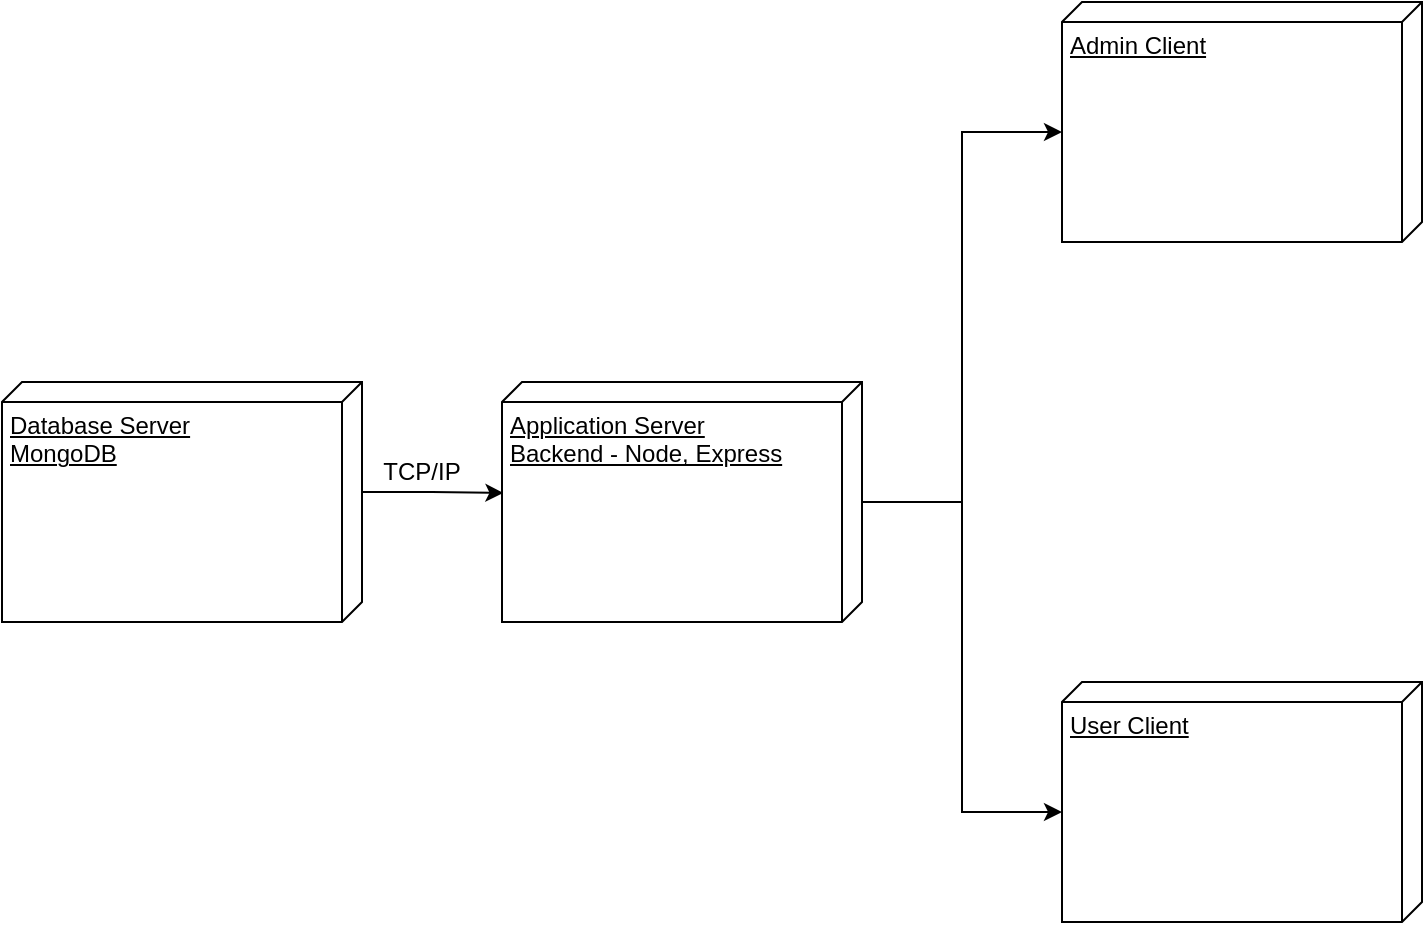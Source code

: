 <mxfile version="17.4.4" type="device"><diagram id="LTHJC_Fx4T_ALOFG_USq" name="Page-1"><mxGraphModel dx="1038" dy="571" grid="1" gridSize="10" guides="1" tooltips="1" connect="1" arrows="1" fold="1" page="1" pageScale="1" pageWidth="850" pageHeight="1100" math="0" shadow="0"><root><mxCell id="0"/><mxCell id="1" parent="0"/><mxCell id="lGwa9W8GUoBjtcdL_OUZ-4" style="edgeStyle=orthogonalEdgeStyle;rounded=0;orthogonalLoop=1;jettySize=auto;html=1;exitX=0;exitY=0;exitDx=55;exitDy=0;exitPerimeter=0;entryX=0.462;entryY=0.996;entryDx=0;entryDy=0;entryPerimeter=0;" edge="1" parent="1" source="lGwa9W8GUoBjtcdL_OUZ-1" target="lGwa9W8GUoBjtcdL_OUZ-2"><mxGeometry relative="1" as="geometry"/></mxCell><mxCell id="lGwa9W8GUoBjtcdL_OUZ-1" value="Database Server&lt;br&gt;MongoDB" style="verticalAlign=top;align=left;spacingTop=8;spacingLeft=2;spacingRight=12;shape=cube;size=10;direction=south;fontStyle=4;html=1;" vertex="1" parent="1"><mxGeometry x="60" y="230" width="180" height="120" as="geometry"/></mxCell><mxCell id="lGwa9W8GUoBjtcdL_OUZ-8" style="edgeStyle=orthogonalEdgeStyle;rounded=0;orthogonalLoop=1;jettySize=auto;html=1;entryX=0;entryY=0;entryDx=65;entryDy=180;entryPerimeter=0;" edge="1" parent="1" source="lGwa9W8GUoBjtcdL_OUZ-2" target="lGwa9W8GUoBjtcdL_OUZ-6"><mxGeometry relative="1" as="geometry"/></mxCell><mxCell id="lGwa9W8GUoBjtcdL_OUZ-10" style="edgeStyle=orthogonalEdgeStyle;rounded=0;orthogonalLoop=1;jettySize=auto;html=1;exitX=0;exitY=0;exitDx=55;exitDy=0;exitPerimeter=0;entryX=0;entryY=0;entryDx=65;entryDy=180;entryPerimeter=0;" edge="1" parent="1" source="lGwa9W8GUoBjtcdL_OUZ-2" target="lGwa9W8GUoBjtcdL_OUZ-7"><mxGeometry relative="1" as="geometry"><Array as="points"><mxPoint x="490" y="290"/><mxPoint x="540" y="290"/><mxPoint x="540" y="445"/></Array></mxGeometry></mxCell><mxCell id="lGwa9W8GUoBjtcdL_OUZ-2" value="Application Server&lt;br&gt;Backend - Node, Express" style="verticalAlign=top;align=left;spacingTop=8;spacingLeft=2;spacingRight=12;shape=cube;size=10;direction=south;fontStyle=4;html=1;" vertex="1" parent="1"><mxGeometry x="310" y="230" width="180" height="120" as="geometry"/></mxCell><mxCell id="lGwa9W8GUoBjtcdL_OUZ-5" value="TCP/IP" style="text;html=1;strokeColor=none;fillColor=none;align=center;verticalAlign=middle;whiteSpace=wrap;rounded=0;" vertex="1" parent="1"><mxGeometry x="240" y="260" width="60" height="30" as="geometry"/></mxCell><mxCell id="lGwa9W8GUoBjtcdL_OUZ-6" value="Admin Client" style="verticalAlign=top;align=left;spacingTop=8;spacingLeft=2;spacingRight=12;shape=cube;size=10;direction=south;fontStyle=4;html=1;" vertex="1" parent="1"><mxGeometry x="590" y="40" width="180" height="120" as="geometry"/></mxCell><mxCell id="lGwa9W8GUoBjtcdL_OUZ-7" value="User Client" style="verticalAlign=top;align=left;spacingTop=8;spacingLeft=2;spacingRight=12;shape=cube;size=10;direction=south;fontStyle=4;html=1;" vertex="1" parent="1"><mxGeometry x="590" y="380" width="180" height="120" as="geometry"/></mxCell></root></mxGraphModel></diagram></mxfile>